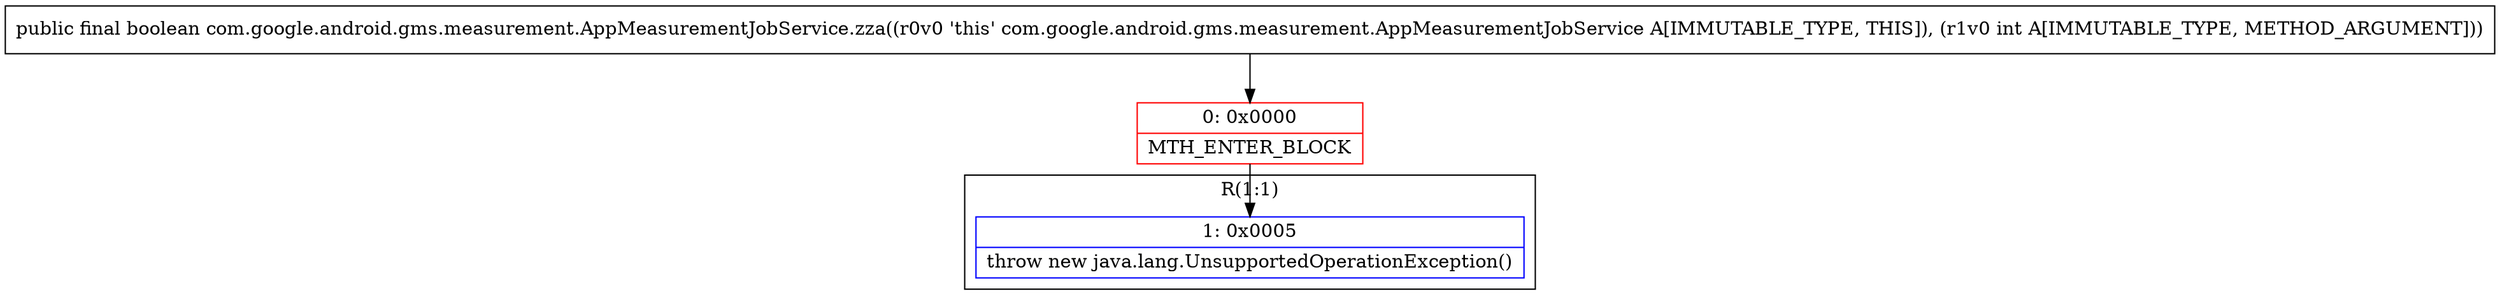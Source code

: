 digraph "CFG forcom.google.android.gms.measurement.AppMeasurementJobService.zza(I)Z" {
subgraph cluster_Region_2112613446 {
label = "R(1:1)";
node [shape=record,color=blue];
Node_1 [shape=record,label="{1\:\ 0x0005|throw new java.lang.UnsupportedOperationException()\l}"];
}
Node_0 [shape=record,color=red,label="{0\:\ 0x0000|MTH_ENTER_BLOCK\l}"];
MethodNode[shape=record,label="{public final boolean com.google.android.gms.measurement.AppMeasurementJobService.zza((r0v0 'this' com.google.android.gms.measurement.AppMeasurementJobService A[IMMUTABLE_TYPE, THIS]), (r1v0 int A[IMMUTABLE_TYPE, METHOD_ARGUMENT])) }"];
MethodNode -> Node_0;
Node_0 -> Node_1;
}

